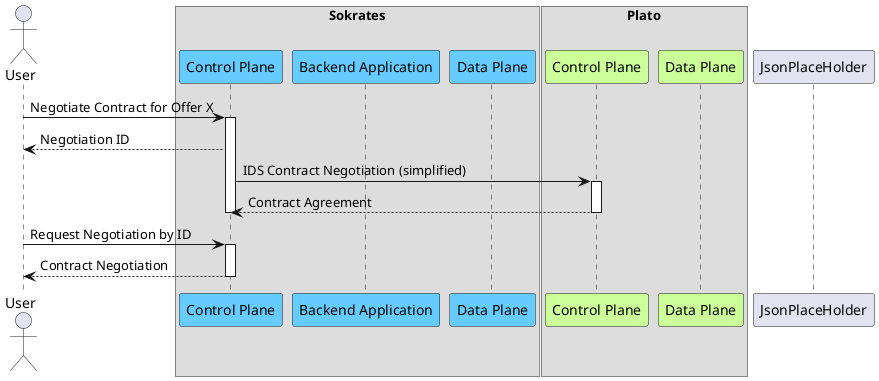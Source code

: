 @startuml

!define sokratesColor 66CCFF
!define platoColor CCFF99
!define dapsColor FFFF99
!define noteColor 9999FF

actor User as "User"

box Sokrates
    participant SokratesControlPlane as "Control Plane" #sokratesColor
    participant SokratesBackendService as "Backend Application" #sokratesColor
    participant SokratesDataPlane as "Data Plane" #sokratesColor
end box

box Plato
    participant PlatoControlPlane as "Control Plane" #platoColor
    participant PlatoDataPlane as "Data Plane" #platoColor
end box

participant JsonPlaceHolder as "JsonPlaceHolder"


User -> SokratesControlPlane ++ : Negotiate Contract for Offer X
SokratesControlPlane --> User: Negotiation ID
    SokratesControlPlane -> PlatoControlPlane ++ : IDS Contract Negotiation (simplified)
    return Contract Agreement
deactivate SokratesControlPlane

User -> SokratesControlPlane ++ : Request Negotiation by ID
return Contract Negotiation

@enduml
